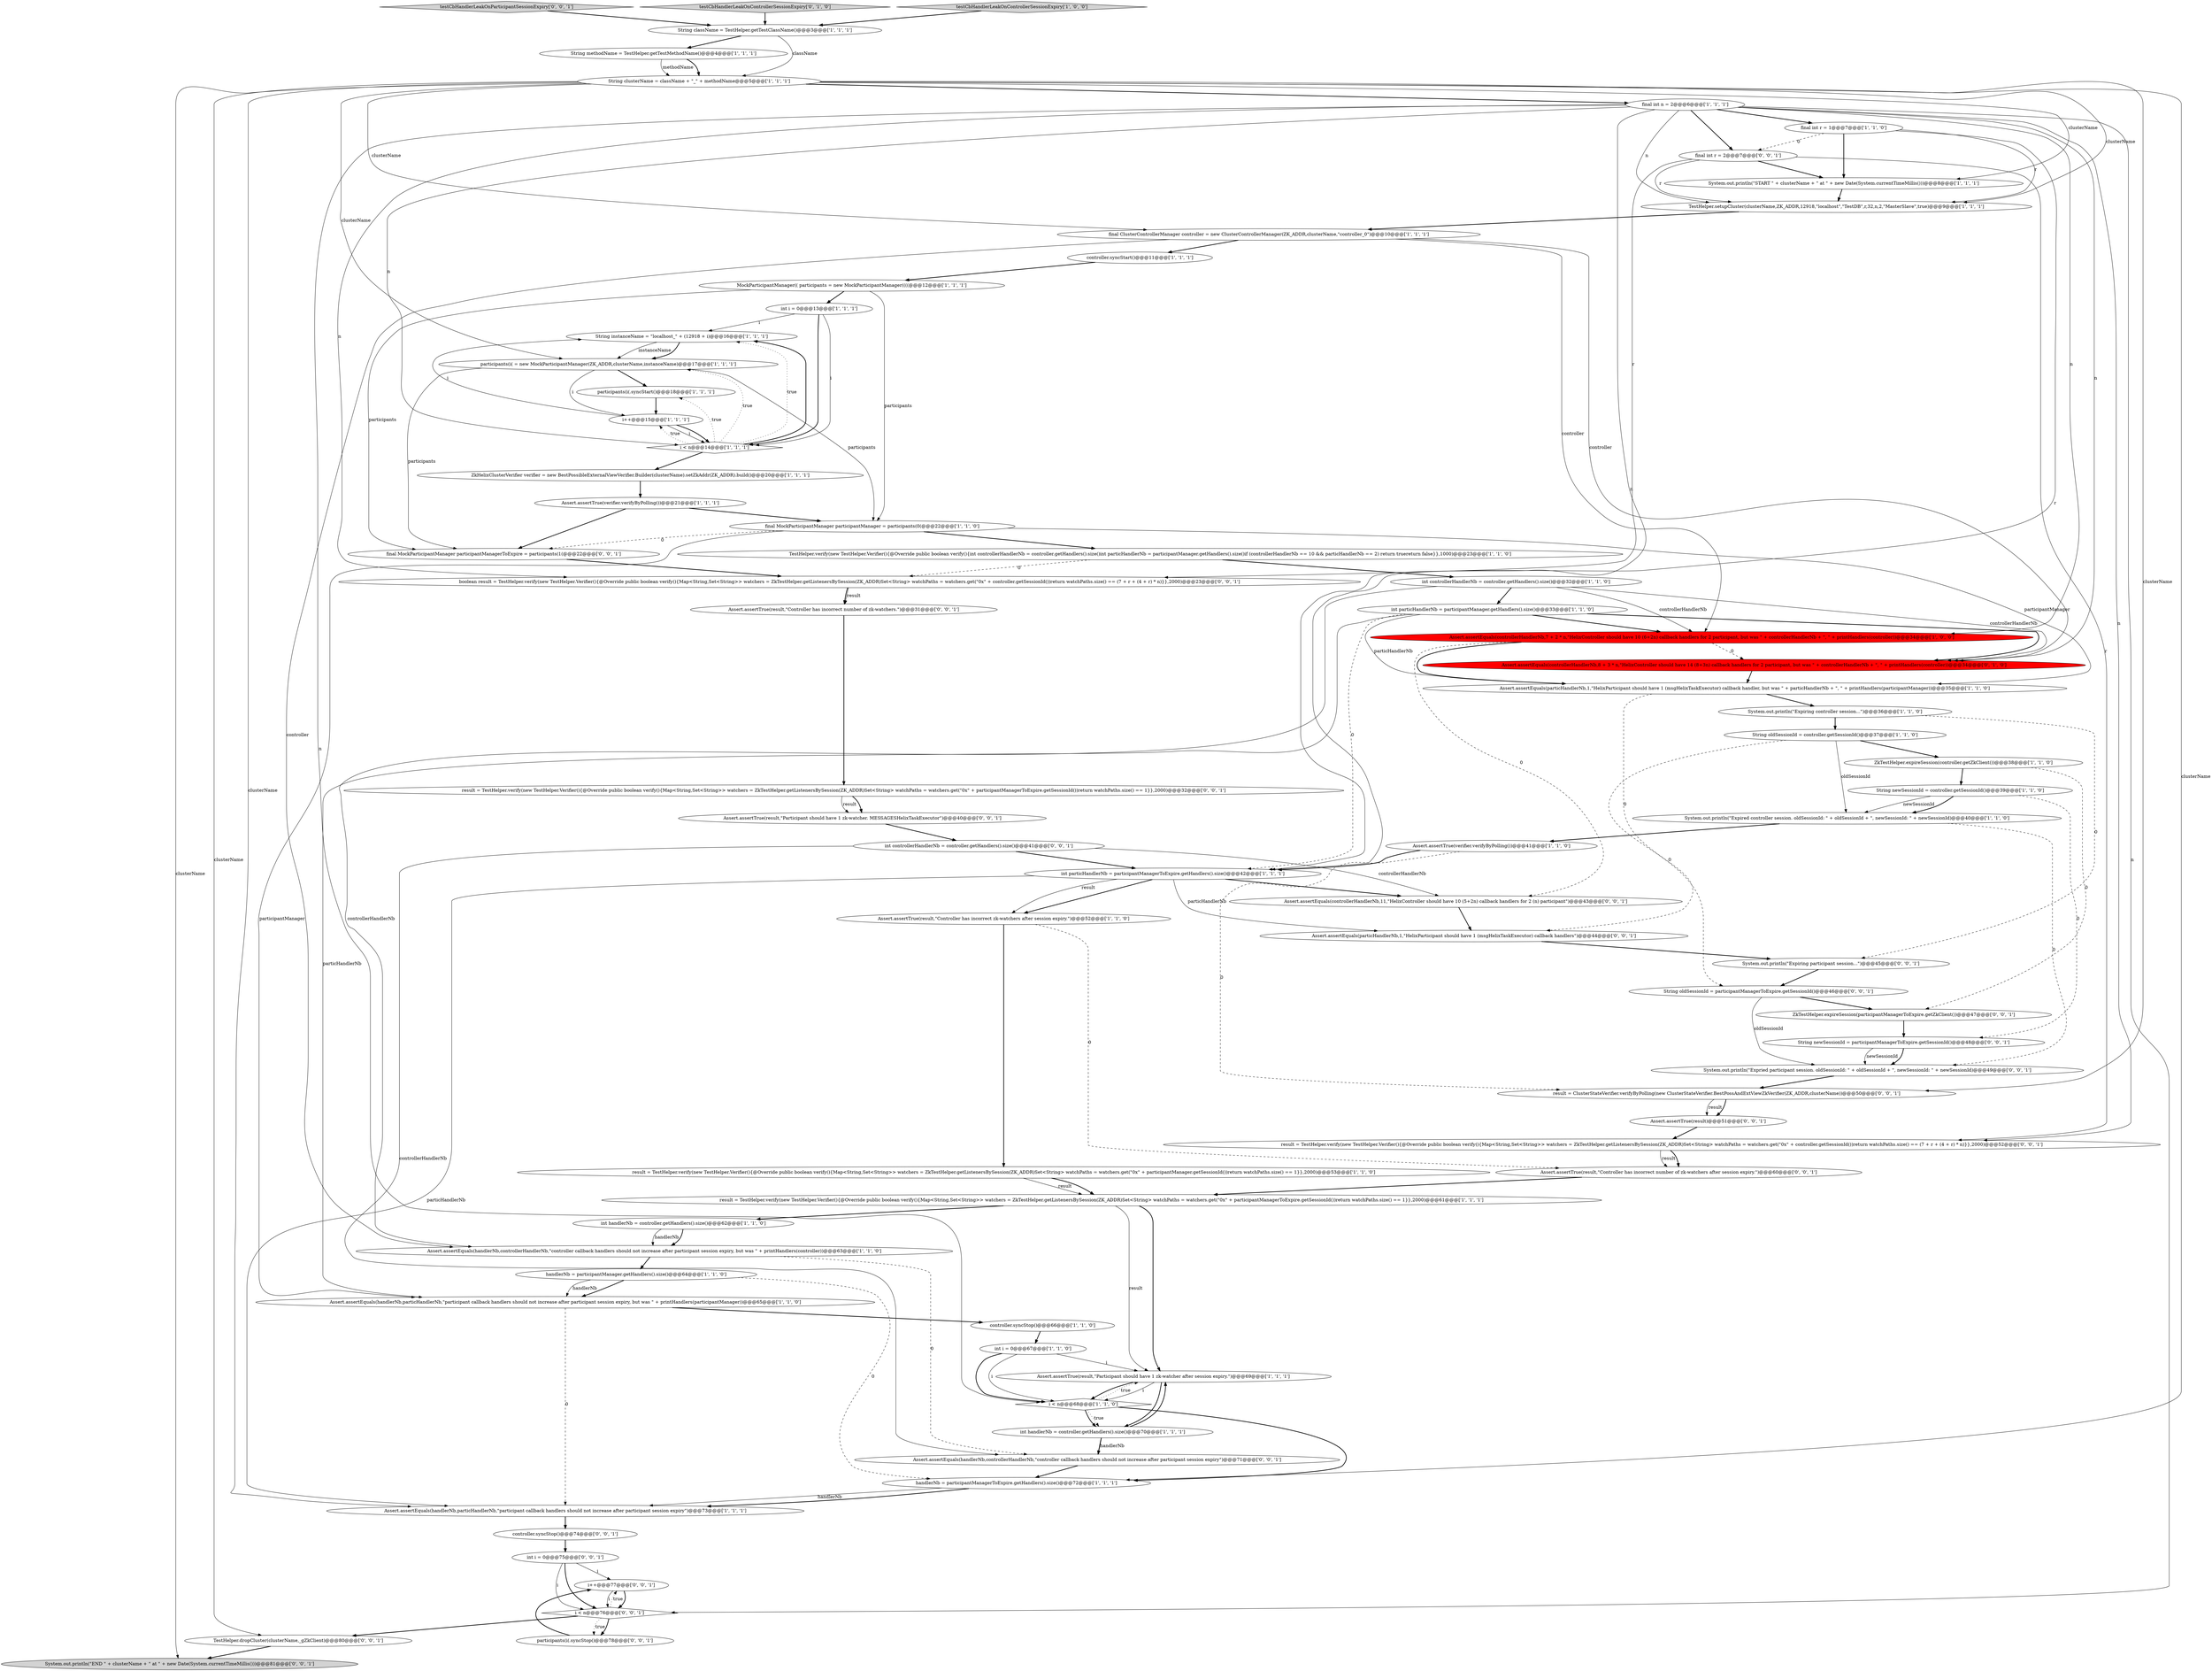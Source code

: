 digraph {
50 [style = filled, label = "i++@@@77@@@['0', '0', '1']", fillcolor = white, shape = ellipse image = "AAA0AAABBB3BBB"];
57 [style = filled, label = "Assert.assertEquals(controllerHandlerNb,11,\"HelixController should have 10 (5+2n) callback handlers for 2 (n) participant\")@@@43@@@['0', '0', '1']", fillcolor = white, shape = ellipse image = "AAA0AAABBB3BBB"];
16 [style = filled, label = "result = TestHelper.verify(new TestHelper.Verifier(){@Override public boolean verify(){Map<String,Set<String>> watchers = ZkTestHelper.getListenersBySession(ZK_ADDR)Set<String> watchPaths = watchers.get(\"0x\" + participantManagerToExpire.getSessionId())return watchPaths.size() == 1}},2000)@@@61@@@['1', '1', '1']", fillcolor = white, shape = ellipse image = "AAA0AAABBB1BBB"];
47 [style = filled, label = "Assert.assertEquals(controllerHandlerNb,8 + 3 * n,\"HelixController should have 14 (8+3n) callback handlers for 2 participant, but was \" + controllerHandlerNb + \", \" + printHandlers(controller))@@@34@@@['0', '1', '0']", fillcolor = red, shape = ellipse image = "AAA1AAABBB2BBB"];
29 [style = filled, label = "int handlerNb = controller.getHandlers().size()@@@70@@@['1', '1', '1']", fillcolor = white, shape = ellipse image = "AAA0AAABBB1BBB"];
12 [style = filled, label = "final MockParticipantManager participantManager = participants(0(@@@22@@@['1', '1', '0']", fillcolor = white, shape = ellipse image = "AAA0AAABBB1BBB"];
48 [style = filled, label = "result = TestHelper.verify(new TestHelper.Verifier(){@Override public boolean verify(){Map<String,Set<String>> watchers = ZkTestHelper.getListenersBySession(ZK_ADDR)Set<String> watchPaths = watchers.get(\"0x\" + controller.getSessionId())return watchPaths.size() == (7 + r + (4 + r) * n)}},2000)@@@52@@@['0', '0', '1']", fillcolor = white, shape = ellipse image = "AAA0AAABBB3BBB"];
66 [style = filled, label = "testCbHandlerLeakOnParticipantSessionExpiry['0', '0', '1']", fillcolor = lightgray, shape = diamond image = "AAA0AAABBB3BBB"];
72 [style = filled, label = "controller.syncStop()@@@74@@@['0', '0', '1']", fillcolor = white, shape = ellipse image = "AAA0AAABBB3BBB"];
60 [style = filled, label = "System.out.println(\"Expried participant session. oldSessionId: \" + oldSessionId + \", newSessionId: \" + newSessionId)@@@49@@@['0', '0', '1']", fillcolor = white, shape = ellipse image = "AAA0AAABBB3BBB"];
19 [style = filled, label = "MockParticipantManager(( participants = new MockParticipantManager((((@@@12@@@['1', '1', '1']", fillcolor = white, shape = ellipse image = "AAA0AAABBB1BBB"];
8 [style = filled, label = "String className = TestHelper.getTestClassName()@@@3@@@['1', '1', '1']", fillcolor = white, shape = ellipse image = "AAA0AAABBB1BBB"];
53 [style = filled, label = "String newSessionId = participantManagerToExpire.getSessionId()@@@48@@@['0', '0', '1']", fillcolor = white, shape = ellipse image = "AAA0AAABBB3BBB"];
51 [style = filled, label = "TestHelper.dropCluster(clusterName,_gZkClient)@@@80@@@['0', '0', '1']", fillcolor = white, shape = ellipse image = "AAA0AAABBB3BBB"];
31 [style = filled, label = "final int r = 1@@@7@@@['1', '1', '0']", fillcolor = white, shape = ellipse image = "AAA0AAABBB1BBB"];
49 [style = filled, label = "System.out.println(\"END \" + clusterName + \" at \" + new Date(System.currentTimeMillis()))@@@81@@@['0', '0', '1']", fillcolor = lightgray, shape = ellipse image = "AAA0AAABBB3BBB"];
21 [style = filled, label = "Assert.assertTrue(verifier.verifyByPolling())@@@21@@@['1', '1', '1']", fillcolor = white, shape = ellipse image = "AAA0AAABBB1BBB"];
36 [style = filled, label = "Assert.assertEquals(particHandlerNb,1,\"HelixParticipant should have 1 (msgHelixTaskExecutor) callback handler, but was \" + particHandlerNb + \", \" + printHandlers(participantManager))@@@35@@@['1', '1', '0']", fillcolor = white, shape = ellipse image = "AAA0AAABBB1BBB"];
54 [style = filled, label = "Assert.assertTrue(result,\"Participant should have 1 zk-watcher. MESSAGESHelixTaskExecutor\")@@@40@@@['0', '0', '1']", fillcolor = white, shape = ellipse image = "AAA0AAABBB3BBB"];
27 [style = filled, label = "Assert.assertTrue(verifier.verifyByPolling())@@@41@@@['1', '1', '0']", fillcolor = white, shape = ellipse image = "AAA0AAABBB1BBB"];
1 [style = filled, label = "handlerNb = participantManagerToExpire.getHandlers().size()@@@72@@@['1', '1', '1']", fillcolor = white, shape = ellipse image = "AAA0AAABBB1BBB"];
65 [style = filled, label = "System.out.println(\"Expiring participant session...\")@@@45@@@['0', '0', '1']", fillcolor = white, shape = ellipse image = "AAA0AAABBB3BBB"];
68 [style = filled, label = "Assert.assertTrue(result,\"Controller has incorrect number of zk-watchers.\")@@@31@@@['0', '0', '1']", fillcolor = white, shape = ellipse image = "AAA0AAABBB3BBB"];
25 [style = filled, label = "result = TestHelper.verify(new TestHelper.Verifier(){@Override public boolean verify(){Map<String,Set<String>> watchers = ZkTestHelper.getListenersBySession(ZK_ADDR)Set<String> watchPaths = watchers.get(\"0x\" + participantManager.getSessionId())return watchPaths.size() == 1}},2000)@@@53@@@['1', '1', '0']", fillcolor = white, shape = ellipse image = "AAA0AAABBB1BBB"];
45 [style = filled, label = "final int n = 2@@@6@@@['1', '1', '1']", fillcolor = white, shape = ellipse image = "AAA0AAABBB1BBB"];
24 [style = filled, label = "TestHelper.verify(new TestHelper.Verifier(){@Override public boolean verify(){int controllerHandlerNb = controller.getHandlers().size()int particHandlerNb = participantManager.getHandlers().size()if (controllerHandlerNb == 10 && particHandlerNb == 2) return truereturn false}},1000)@@@23@@@['1', '1', '0']", fillcolor = white, shape = ellipse image = "AAA0AAABBB1BBB"];
11 [style = filled, label = "String instanceName = \"localhost_\" + (12918 + i)@@@16@@@['1', '1', '1']", fillcolor = white, shape = ellipse image = "AAA0AAABBB1BBB"];
44 [style = filled, label = "String methodName = TestHelper.getTestMethodName()@@@4@@@['1', '1', '1']", fillcolor = white, shape = ellipse image = "AAA0AAABBB1BBB"];
3 [style = filled, label = "controller.syncStop()@@@66@@@['1', '1', '0']", fillcolor = white, shape = ellipse image = "AAA0AAABBB1BBB"];
7 [style = filled, label = "ZkTestHelper.expireSession(controller.getZkClient())@@@38@@@['1', '1', '0']", fillcolor = white, shape = ellipse image = "AAA0AAABBB1BBB"];
5 [style = filled, label = "int particHandlerNb = participantManager.getHandlers().size()@@@33@@@['1', '1', '0']", fillcolor = white, shape = ellipse image = "AAA0AAABBB1BBB"];
52 [style = filled, label = "Assert.assertTrue(result)@@@51@@@['0', '0', '1']", fillcolor = white, shape = ellipse image = "AAA0AAABBB3BBB"];
59 [style = filled, label = "boolean result = TestHelper.verify(new TestHelper.Verifier(){@Override public boolean verify(){Map<String,Set<String>> watchers = ZkTestHelper.getListenersBySession(ZK_ADDR)Set<String> watchPaths = watchers.get(\"0x\" + controller.getSessionId())return watchPaths.size() == (7 + r + (4 + r) * n)}},2000)@@@23@@@['0', '0', '1']", fillcolor = white, shape = ellipse image = "AAA0AAABBB3BBB"];
61 [style = filled, label = "int controllerHandlerNb = controller.getHandlers().size()@@@41@@@['0', '0', '1']", fillcolor = white, shape = ellipse image = "AAA0AAABBB3BBB"];
63 [style = filled, label = "String oldSessionId = participantManagerToExpire.getSessionId()@@@46@@@['0', '0', '1']", fillcolor = white, shape = ellipse image = "AAA0AAABBB3BBB"];
74 [style = filled, label = "participants(i(.syncStop()@@@78@@@['0', '0', '1']", fillcolor = white, shape = ellipse image = "AAA0AAABBB3BBB"];
30 [style = filled, label = "TestHelper.setupCluster(clusterName,ZK_ADDR,12918,\"localhost\",\"TestDB\",r,32,n,2,\"MasterSlave\",true)@@@9@@@['1', '1', '1']", fillcolor = white, shape = ellipse image = "AAA0AAABBB1BBB"];
15 [style = filled, label = "participants(i(.syncStart()@@@18@@@['1', '1', '1']", fillcolor = white, shape = ellipse image = "AAA0AAABBB1BBB"];
35 [style = filled, label = "String clusterName = className + \"_\" + methodName@@@5@@@['1', '1', '1']", fillcolor = white, shape = ellipse image = "AAA0AAABBB1BBB"];
58 [style = filled, label = "Assert.assertEquals(particHandlerNb,1,\"HelixParticipant should have 1 (msgHelixTaskExecutor) callback handlers\")@@@44@@@['0', '0', '1']", fillcolor = white, shape = ellipse image = "AAA0AAABBB3BBB"];
64 [style = filled, label = "Assert.assertEquals(handlerNb,controllerHandlerNb,\"controller callback handlers should not increase after participant session expiry\")@@@71@@@['0', '0', '1']", fillcolor = white, shape = ellipse image = "AAA0AAABBB3BBB"];
2 [style = filled, label = "Assert.assertEquals(handlerNb,particHandlerNb,\"participant callback handlers should not increase after participant session expiry\")@@@73@@@['1', '1', '1']", fillcolor = white, shape = ellipse image = "AAA0AAABBB1BBB"];
4 [style = filled, label = "Assert.assertTrue(result,\"Controller has incorrect zk-watchers after session expiry.\")@@@52@@@['1', '1', '0']", fillcolor = white, shape = ellipse image = "AAA0AAABBB1BBB"];
10 [style = filled, label = "final ClusterControllerManager controller = new ClusterControllerManager(ZK_ADDR,clusterName,\"controller_0\")@@@10@@@['1', '1', '1']", fillcolor = white, shape = ellipse image = "AAA0AAABBB1BBB"];
28 [style = filled, label = "i < n@@@68@@@['1', '1', '0']", fillcolor = white, shape = diamond image = "AAA0AAABBB1BBB"];
37 [style = filled, label = "int controllerHandlerNb = controller.getHandlers().size()@@@32@@@['1', '1', '0']", fillcolor = white, shape = ellipse image = "AAA0AAABBB1BBB"];
23 [style = filled, label = "participants(i( = new MockParticipantManager(ZK_ADDR,clusterName,instanceName)@@@17@@@['1', '1', '1']", fillcolor = white, shape = ellipse image = "AAA0AAABBB1BBB"];
38 [style = filled, label = "Assert.assertTrue(result,\"Participant should have 1 zk-watcher after session expiry.\")@@@69@@@['1', '1', '1']", fillcolor = white, shape = ellipse image = "AAA0AAABBB1BBB"];
40 [style = filled, label = "int particHandlerNb = participantManagerToExpire.getHandlers().size()@@@42@@@['1', '1', '1']", fillcolor = white, shape = ellipse image = "AAA0AAABBB1BBB"];
33 [style = filled, label = "Assert.assertEquals(handlerNb,controllerHandlerNb,\"controller callback handlers should not increase after participant session expiry, but was \" + printHandlers(controller))@@@63@@@['1', '1', '0']", fillcolor = white, shape = ellipse image = "AAA0AAABBB1BBB"];
67 [style = filled, label = "ZkTestHelper.expireSession(participantManagerToExpire.getZkClient())@@@47@@@['0', '0', '1']", fillcolor = white, shape = ellipse image = "AAA0AAABBB3BBB"];
62 [style = filled, label = "result = ClusterStateVerifier.verifyByPolling(new ClusterStateVerifier.BestPossAndExtViewZkVerifier(ZK_ADDR,clusterName))@@@50@@@['0', '0', '1']", fillcolor = white, shape = ellipse image = "AAA0AAABBB3BBB"];
70 [style = filled, label = "Assert.assertTrue(result,\"Controller has incorrect number of zk-watchers after session expiry.\")@@@60@@@['0', '0', '1']", fillcolor = white, shape = ellipse image = "AAA0AAABBB3BBB"];
14 [style = filled, label = "i < n@@@14@@@['1', '1', '1']", fillcolor = white, shape = diamond image = "AAA0AAABBB1BBB"];
9 [style = filled, label = "String newSessionId = controller.getSessionId()@@@39@@@['1', '1', '0']", fillcolor = white, shape = ellipse image = "AAA0AAABBB1BBB"];
69 [style = filled, label = "i < n@@@76@@@['0', '0', '1']", fillcolor = white, shape = diamond image = "AAA0AAABBB3BBB"];
71 [style = filled, label = "result = TestHelper.verify(new TestHelper.Verifier(){@Override public boolean verify(){Map<String,Set<String>> watchers = ZkTestHelper.getListenersBySession(ZK_ADDR)Set<String> watchPaths = watchers.get(\"0x\" + participantManagerToExpire.getSessionId())return watchPaths.size() == 1}},2000)@@@32@@@['0', '0', '1']", fillcolor = white, shape = ellipse image = "AAA0AAABBB3BBB"];
17 [style = filled, label = "int handlerNb = controller.getHandlers().size()@@@62@@@['1', '1', '0']", fillcolor = white, shape = ellipse image = "AAA0AAABBB1BBB"];
73 [style = filled, label = "final MockParticipantManager participantManagerToExpire = participants(1(@@@22@@@['0', '0', '1']", fillcolor = white, shape = ellipse image = "AAA0AAABBB3BBB"];
34 [style = filled, label = "System.out.println(\"Expired controller session. oldSessionId: \" + oldSessionId + \", newSessionId: \" + newSessionId)@@@40@@@['1', '1', '0']", fillcolor = white, shape = ellipse image = "AAA0AAABBB1BBB"];
46 [style = filled, label = "testCbHandlerLeakOnControllerSessionExpiry['0', '1', '0']", fillcolor = lightgray, shape = diamond image = "AAA0AAABBB2BBB"];
43 [style = filled, label = "System.out.println(\"Expiring controller session...\")@@@36@@@['1', '1', '0']", fillcolor = white, shape = ellipse image = "AAA0AAABBB1BBB"];
39 [style = filled, label = "handlerNb = participantManager.getHandlers().size()@@@64@@@['1', '1', '0']", fillcolor = white, shape = ellipse image = "AAA0AAABBB1BBB"];
0 [style = filled, label = "int i = 0@@@13@@@['1', '1', '1']", fillcolor = white, shape = ellipse image = "AAA0AAABBB1BBB"];
13 [style = filled, label = "Assert.assertEquals(handlerNb,particHandlerNb,\"participant callback handlers should not increase after participant session expiry, but was \" + printHandlers(participantManager))@@@65@@@['1', '1', '0']", fillcolor = white, shape = ellipse image = "AAA0AAABBB1BBB"];
41 [style = filled, label = "int i = 0@@@67@@@['1', '1', '0']", fillcolor = white, shape = ellipse image = "AAA0AAABBB1BBB"];
32 [style = filled, label = "testCbHandlerLeakOnControllerSessionExpiry['1', '0', '0']", fillcolor = lightgray, shape = diamond image = "AAA0AAABBB1BBB"];
56 [style = filled, label = "final int r = 2@@@7@@@['0', '0', '1']", fillcolor = white, shape = ellipse image = "AAA0AAABBB3BBB"];
22 [style = filled, label = "Assert.assertEquals(controllerHandlerNb,7 + 2 * n,\"HelixController should have 10 (6+2n) callback handlers for 2 participant, but was \" + controllerHandlerNb + \", \" + printHandlers(controller))@@@34@@@['1', '0', '0']", fillcolor = red, shape = ellipse image = "AAA1AAABBB1BBB"];
42 [style = filled, label = "ZkHelixClusterVerifier verifier = new BestPossibleExternalViewVerifier.Builder(clusterName).setZkAddr(ZK_ADDR).build()@@@20@@@['1', '1', '1']", fillcolor = white, shape = ellipse image = "AAA0AAABBB1BBB"];
26 [style = filled, label = "System.out.println(\"START \" + clusterName + \" at \" + new Date(System.currentTimeMillis()))@@@8@@@['1', '1', '1']", fillcolor = white, shape = ellipse image = "AAA0AAABBB1BBB"];
55 [style = filled, label = "int i = 0@@@75@@@['0', '0', '1']", fillcolor = white, shape = ellipse image = "AAA0AAABBB3BBB"];
6 [style = filled, label = "String oldSessionId = controller.getSessionId()@@@37@@@['1', '1', '0']", fillcolor = white, shape = ellipse image = "AAA0AAABBB1BBB"];
18 [style = filled, label = "controller.syncStart()@@@11@@@['1', '1', '1']", fillcolor = white, shape = ellipse image = "AAA0AAABBB1BBB"];
20 [style = filled, label = "i++@@@15@@@['1', '1', '1']", fillcolor = white, shape = ellipse image = "AAA0AAABBB1BBB"];
40->4 [style = bold, label=""];
20->11 [style = solid, label="i"];
59->68 [style = solid, label="result"];
4->25 [style = bold, label=""];
5->13 [style = solid, label="particHandlerNb"];
44->35 [style = bold, label=""];
55->69 [style = solid, label="i"];
45->48 [style = solid, label="n"];
35->1 [style = solid, label="clusterName"];
29->64 [style = solid, label="handlerNb"];
8->35 [style = solid, label="className"];
5->40 [style = dashed, label="0"];
57->58 [style = bold, label=""];
45->31 [style = bold, label=""];
8->44 [style = bold, label=""];
10->47 [style = solid, label="controller"];
45->28 [style = solid, label="n"];
41->28 [style = bold, label=""];
37->5 [style = bold, label=""];
7->9 [style = bold, label=""];
55->50 [style = solid, label="i"];
69->74 [style = dotted, label="true"];
31->56 [style = dashed, label="0"];
4->70 [style = dashed, label="0"];
0->14 [style = bold, label=""];
35->23 [style = solid, label="clusterName"];
45->22 [style = solid, label="n"];
35->49 [style = solid, label="clusterName"];
15->20 [style = bold, label=""];
61->64 [style = solid, label="controllerHandlerNb"];
35->2 [style = solid, label="clusterName"];
35->45 [style = bold, label=""];
14->11 [style = dotted, label="true"];
56->26 [style = bold, label=""];
42->21 [style = bold, label=""];
53->60 [style = bold, label=""];
14->11 [style = bold, label=""];
64->1 [style = bold, label=""];
45->69 [style = solid, label="n"];
21->73 [style = bold, label=""];
12->73 [style = dashed, label="0"];
61->57 [style = solid, label="controllerHandlerNb"];
40->58 [style = solid, label="particHandlerNb"];
50->69 [style = bold, label=""];
38->28 [style = solid, label="i"];
19->12 [style = solid, label="participants"];
38->28 [style = bold, label=""];
24->59 [style = dashed, label="0"];
45->30 [style = solid, label="n"];
66->8 [style = bold, label=""];
60->62 [style = bold, label=""];
18->19 [style = bold, label=""];
56->48 [style = solid, label="r"];
20->14 [style = bold, label=""];
1->2 [style = solid, label="handlerNb"];
16->17 [style = bold, label=""];
48->70 [style = solid, label="result"];
40->4 [style = solid, label="result"];
67->53 [style = bold, label=""];
74->50 [style = bold, label=""];
44->35 [style = solid, label="methodName"];
59->68 [style = bold, label=""];
28->29 [style = dotted, label="true"];
73->59 [style = bold, label=""];
45->47 [style = solid, label="n"];
25->16 [style = solid, label="result"];
12->13 [style = solid, label="participantManager"];
13->2 [style = dashed, label="0"];
52->48 [style = bold, label=""];
35->51 [style = solid, label="clusterName"];
30->10 [style = bold, label=""];
29->64 [style = bold, label=""];
45->56 [style = bold, label=""];
29->38 [style = bold, label=""];
28->38 [style = dotted, label="true"];
61->40 [style = bold, label=""];
6->63 [style = dashed, label="0"];
6->7 [style = bold, label=""];
54->61 [style = bold, label=""];
5->22 [style = bold, label=""];
47->36 [style = bold, label=""];
37->33 [style = solid, label="controllerHandlerNb"];
36->43 [style = bold, label=""];
69->74 [style = bold, label=""];
28->29 [style = bold, label=""];
10->18 [style = bold, label=""];
23->73 [style = solid, label="participants"];
69->50 [style = dotted, label="true"];
71->54 [style = bold, label=""];
22->57 [style = dashed, label="0"];
62->52 [style = solid, label="result"];
72->55 [style = bold, label=""];
45->14 [style = solid, label="n"];
35->62 [style = solid, label="clusterName"];
48->70 [style = bold, label=""];
43->65 [style = dashed, label="0"];
23->12 [style = solid, label="participants"];
39->13 [style = bold, label=""];
55->69 [style = bold, label=""];
14->42 [style = bold, label=""];
23->15 [style = bold, label=""];
20->14 [style = solid, label="i"];
12->36 [style = solid, label="participantManager"];
27->62 [style = dashed, label="0"];
14->23 [style = dotted, label="true"];
5->36 [style = solid, label="particHandlerNb"];
12->24 [style = bold, label=""];
39->1 [style = dashed, label="0"];
35->26 [style = solid, label="clusterName"];
25->16 [style = bold, label=""];
19->0 [style = bold, label=""];
50->69 [style = solid, label="i"];
21->12 [style = bold, label=""];
31->40 [style = solid, label="r"];
56->30 [style = solid, label="r"];
70->16 [style = bold, label=""];
31->26 [style = bold, label=""];
37->22 [style = solid, label="controllerHandlerNb"];
23->20 [style = solid, label="i"];
32->8 [style = bold, label=""];
7->67 [style = dashed, label="0"];
35->10 [style = solid, label="clusterName"];
3->41 [style = bold, label=""];
46->8 [style = bold, label=""];
63->67 [style = bold, label=""];
17->33 [style = solid, label="handlerNb"];
16->38 [style = solid, label="result"];
36->58 [style = dashed, label="0"];
33->64 [style = dashed, label="0"];
1->2 [style = bold, label=""];
41->28 [style = solid, label="i"];
58->65 [style = bold, label=""];
65->63 [style = bold, label=""];
40->2 [style = solid, label="particHandlerNb"];
6->34 [style = solid, label="oldSessionId"];
2->72 [style = bold, label=""];
10->22 [style = solid, label="controller"];
63->60 [style = solid, label="oldSessionId"];
22->47 [style = dashed, label="0"];
31->30 [style = solid, label="r"];
11->23 [style = solid, label="instanceName"];
9->34 [style = solid, label="newSessionId"];
45->40 [style = solid, label="n"];
62->52 [style = bold, label=""];
35->30 [style = solid, label="clusterName"];
45->59 [style = solid, label="n"];
38->29 [style = bold, label=""];
17->33 [style = bold, label=""];
28->1 [style = bold, label=""];
51->49 [style = bold, label=""];
41->38 [style = solid, label="i"];
56->59 [style = solid, label="r"];
69->51 [style = bold, label=""];
43->6 [style = bold, label=""];
40->57 [style = bold, label=""];
26->30 [style = bold, label=""];
5->47 [style = bold, label=""];
39->13 [style = solid, label="handlerNb"];
19->73 [style = solid, label="participants"];
14->20 [style = dotted, label="true"];
14->15 [style = dotted, label="true"];
0->14 [style = solid, label="i"];
33->39 [style = bold, label=""];
13->3 [style = bold, label=""];
68->71 [style = bold, label=""];
22->36 [style = bold, label=""];
0->11 [style = solid, label="i"];
24->37 [style = bold, label=""];
71->54 [style = solid, label="result"];
27->40 [style = bold, label=""];
53->60 [style = solid, label="newSessionId"];
34->60 [style = dashed, label="0"];
9->53 [style = dashed, label="0"];
11->23 [style = bold, label=""];
16->38 [style = bold, label=""];
37->47 [style = solid, label="controllerHandlerNb"];
34->27 [style = bold, label=""];
10->33 [style = solid, label="controller"];
9->34 [style = bold, label=""];
}
